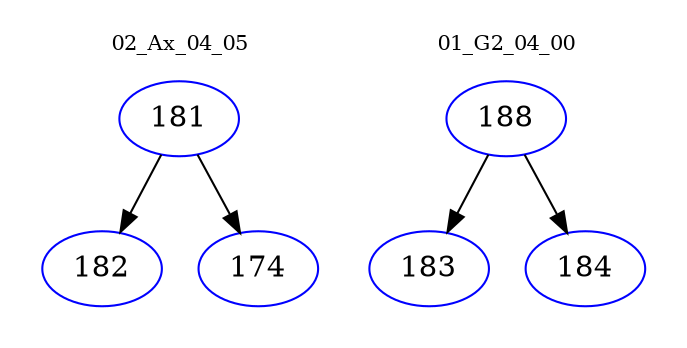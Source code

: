 digraph{
subgraph cluster_0 {
color = white
label = "02_Ax_04_05";
fontsize=10;
T0_181 [label="181", color="blue"]
T0_181 -> T0_182 [color="black"]
T0_182 [label="182", color="blue"]
T0_181 -> T0_174 [color="black"]
T0_174 [label="174", color="blue"]
}
subgraph cluster_1 {
color = white
label = "01_G2_04_00";
fontsize=10;
T1_188 [label="188", color="blue"]
T1_188 -> T1_183 [color="black"]
T1_183 [label="183", color="blue"]
T1_188 -> T1_184 [color="black"]
T1_184 [label="184", color="blue"]
}
}
